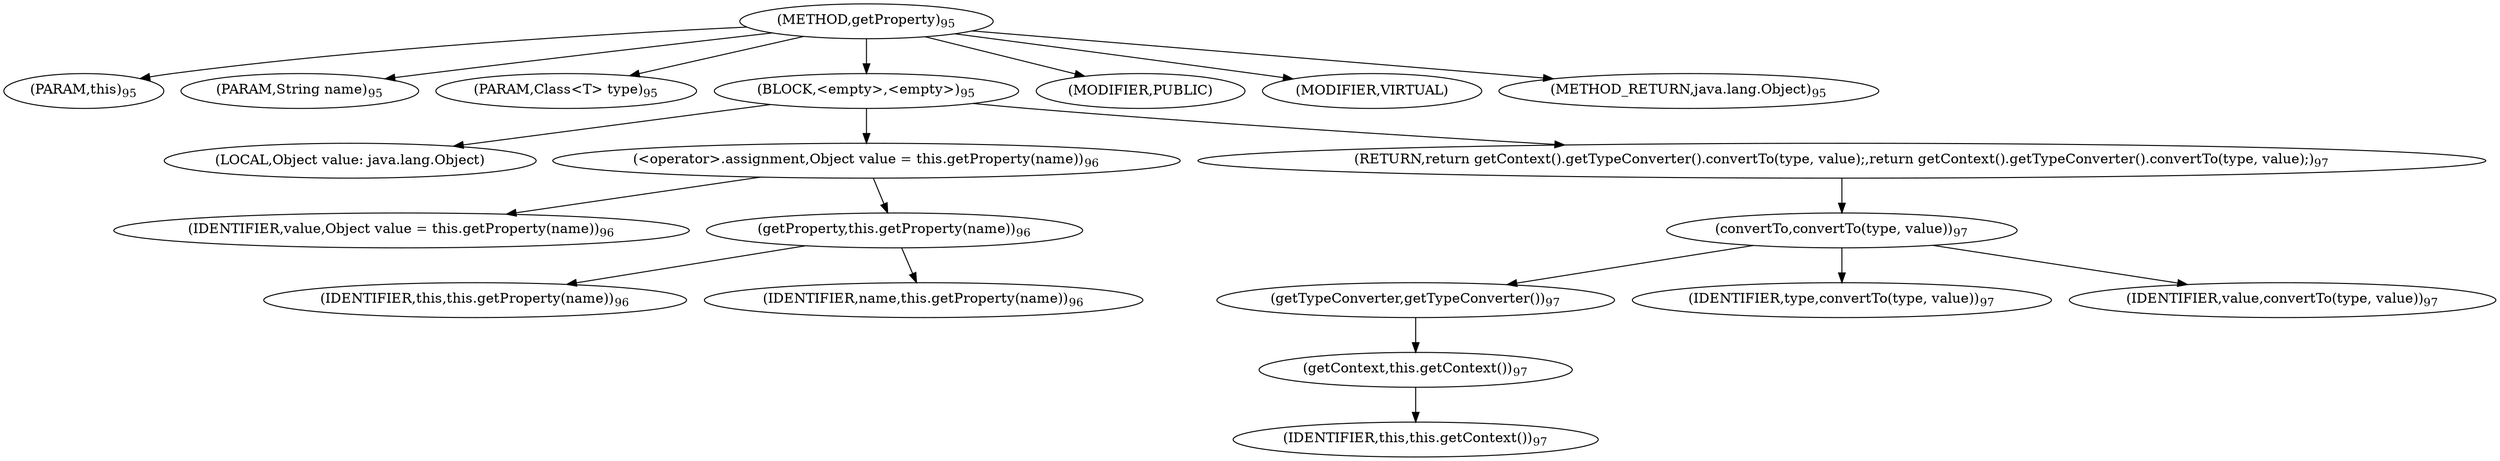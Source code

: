 digraph "getProperty" {  
"264" [label = <(METHOD,getProperty)<SUB>95</SUB>> ]
"22" [label = <(PARAM,this)<SUB>95</SUB>> ]
"265" [label = <(PARAM,String name)<SUB>95</SUB>> ]
"266" [label = <(PARAM,Class&lt;T&gt; type)<SUB>95</SUB>> ]
"267" [label = <(BLOCK,&lt;empty&gt;,&lt;empty&gt;)<SUB>95</SUB>> ]
"268" [label = <(LOCAL,Object value: java.lang.Object)> ]
"269" [label = <(&lt;operator&gt;.assignment,Object value = this.getProperty(name))<SUB>96</SUB>> ]
"270" [label = <(IDENTIFIER,value,Object value = this.getProperty(name))<SUB>96</SUB>> ]
"271" [label = <(getProperty,this.getProperty(name))<SUB>96</SUB>> ]
"21" [label = <(IDENTIFIER,this,this.getProperty(name))<SUB>96</SUB>> ]
"272" [label = <(IDENTIFIER,name,this.getProperty(name))<SUB>96</SUB>> ]
"273" [label = <(RETURN,return getContext().getTypeConverter().convertTo(type, value);,return getContext().getTypeConverter().convertTo(type, value);)<SUB>97</SUB>> ]
"274" [label = <(convertTo,convertTo(type, value))<SUB>97</SUB>> ]
"275" [label = <(getTypeConverter,getTypeConverter())<SUB>97</SUB>> ]
"276" [label = <(getContext,this.getContext())<SUB>97</SUB>> ]
"23" [label = <(IDENTIFIER,this,this.getContext())<SUB>97</SUB>> ]
"277" [label = <(IDENTIFIER,type,convertTo(type, value))<SUB>97</SUB>> ]
"278" [label = <(IDENTIFIER,value,convertTo(type, value))<SUB>97</SUB>> ]
"279" [label = <(MODIFIER,PUBLIC)> ]
"280" [label = <(MODIFIER,VIRTUAL)> ]
"281" [label = <(METHOD_RETURN,java.lang.Object)<SUB>95</SUB>> ]
  "264" -> "22" 
  "264" -> "265" 
  "264" -> "266" 
  "264" -> "267" 
  "264" -> "279" 
  "264" -> "280" 
  "264" -> "281" 
  "267" -> "268" 
  "267" -> "269" 
  "267" -> "273" 
  "269" -> "270" 
  "269" -> "271" 
  "271" -> "21" 
  "271" -> "272" 
  "273" -> "274" 
  "274" -> "275" 
  "274" -> "277" 
  "274" -> "278" 
  "275" -> "276" 
  "276" -> "23" 
}
